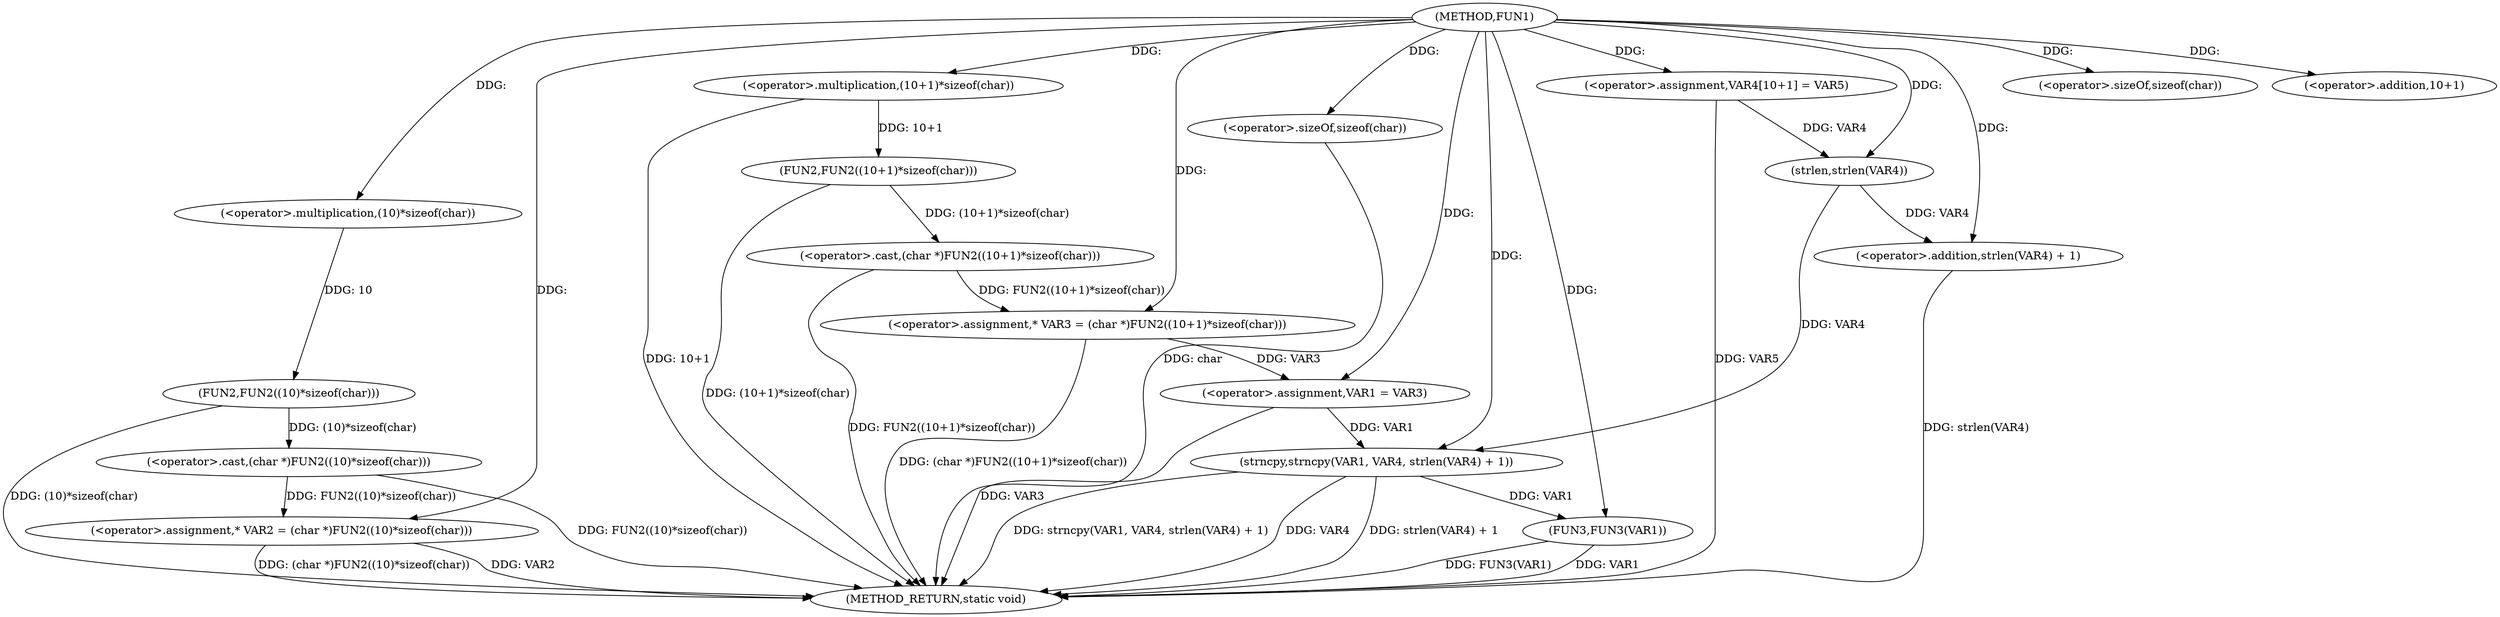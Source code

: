 digraph FUN1 {  
"1000100" [label = "(METHOD,FUN1)" ]
"1000144" [label = "(METHOD_RETURN,static void)" ]
"1000104" [label = "(<operator>.assignment,* VAR2 = (char *)FUN2((10)*sizeof(char)))" ]
"1000106" [label = "(<operator>.cast,(char *)FUN2((10)*sizeof(char)))" ]
"1000108" [label = "(FUN2,FUN2((10)*sizeof(char)))" ]
"1000109" [label = "(<operator>.multiplication,(10)*sizeof(char))" ]
"1000111" [label = "(<operator>.sizeOf,sizeof(char))" ]
"1000114" [label = "(<operator>.assignment,* VAR3 = (char *)FUN2((10+1)*sizeof(char)))" ]
"1000116" [label = "(<operator>.cast,(char *)FUN2((10+1)*sizeof(char)))" ]
"1000118" [label = "(FUN2,FUN2((10+1)*sizeof(char)))" ]
"1000119" [label = "(<operator>.multiplication,(10+1)*sizeof(char))" ]
"1000120" [label = "(<operator>.addition,10+1)" ]
"1000123" [label = "(<operator>.sizeOf,sizeof(char))" ]
"1000127" [label = "(<operator>.assignment,VAR1 = VAR3)" ]
"1000132" [label = "(<operator>.assignment,VAR4[10+1] = VAR5)" ]
"1000135" [label = "(strncpy,strncpy(VAR1, VAR4, strlen(VAR4) + 1))" ]
"1000138" [label = "(<operator>.addition,strlen(VAR4) + 1)" ]
"1000139" [label = "(strlen,strlen(VAR4))" ]
"1000142" [label = "(FUN3,FUN3(VAR1))" ]
  "1000142" -> "1000144"  [ label = "DDG: FUN3(VAR1)"] 
  "1000106" -> "1000144"  [ label = "DDG: FUN2((10)*sizeof(char))"] 
  "1000104" -> "1000144"  [ label = "DDG: VAR2"] 
  "1000116" -> "1000144"  [ label = "DDG: FUN2((10+1)*sizeof(char))"] 
  "1000142" -> "1000144"  [ label = "DDG: VAR1"] 
  "1000135" -> "1000144"  [ label = "DDG: strlen(VAR4) + 1"] 
  "1000118" -> "1000144"  [ label = "DDG: (10+1)*sizeof(char)"] 
  "1000114" -> "1000144"  [ label = "DDG: (char *)FUN2((10+1)*sizeof(char))"] 
  "1000123" -> "1000144"  [ label = "DDG: char"] 
  "1000138" -> "1000144"  [ label = "DDG: strlen(VAR4)"] 
  "1000127" -> "1000144"  [ label = "DDG: VAR3"] 
  "1000132" -> "1000144"  [ label = "DDG: VAR5"] 
  "1000135" -> "1000144"  [ label = "DDG: strncpy(VAR1, VAR4, strlen(VAR4) + 1)"] 
  "1000119" -> "1000144"  [ label = "DDG: 10+1"] 
  "1000135" -> "1000144"  [ label = "DDG: VAR4"] 
  "1000104" -> "1000144"  [ label = "DDG: (char *)FUN2((10)*sizeof(char))"] 
  "1000108" -> "1000144"  [ label = "DDG: (10)*sizeof(char)"] 
  "1000106" -> "1000104"  [ label = "DDG: FUN2((10)*sizeof(char))"] 
  "1000100" -> "1000104"  [ label = "DDG: "] 
  "1000108" -> "1000106"  [ label = "DDG: (10)*sizeof(char)"] 
  "1000109" -> "1000108"  [ label = "DDG: 10"] 
  "1000100" -> "1000109"  [ label = "DDG: "] 
  "1000100" -> "1000111"  [ label = "DDG: "] 
  "1000116" -> "1000114"  [ label = "DDG: FUN2((10+1)*sizeof(char))"] 
  "1000100" -> "1000114"  [ label = "DDG: "] 
  "1000118" -> "1000116"  [ label = "DDG: (10+1)*sizeof(char)"] 
  "1000119" -> "1000118"  [ label = "DDG: 10+1"] 
  "1000100" -> "1000119"  [ label = "DDG: "] 
  "1000100" -> "1000120"  [ label = "DDG: "] 
  "1000100" -> "1000123"  [ label = "DDG: "] 
  "1000114" -> "1000127"  [ label = "DDG: VAR3"] 
  "1000100" -> "1000127"  [ label = "DDG: "] 
  "1000100" -> "1000132"  [ label = "DDG: "] 
  "1000127" -> "1000135"  [ label = "DDG: VAR1"] 
  "1000100" -> "1000135"  [ label = "DDG: "] 
  "1000139" -> "1000135"  [ label = "DDG: VAR4"] 
  "1000139" -> "1000138"  [ label = "DDG: VAR4"] 
  "1000132" -> "1000139"  [ label = "DDG: VAR4"] 
  "1000100" -> "1000139"  [ label = "DDG: "] 
  "1000100" -> "1000138"  [ label = "DDG: "] 
  "1000135" -> "1000142"  [ label = "DDG: VAR1"] 
  "1000100" -> "1000142"  [ label = "DDG: "] 
}
